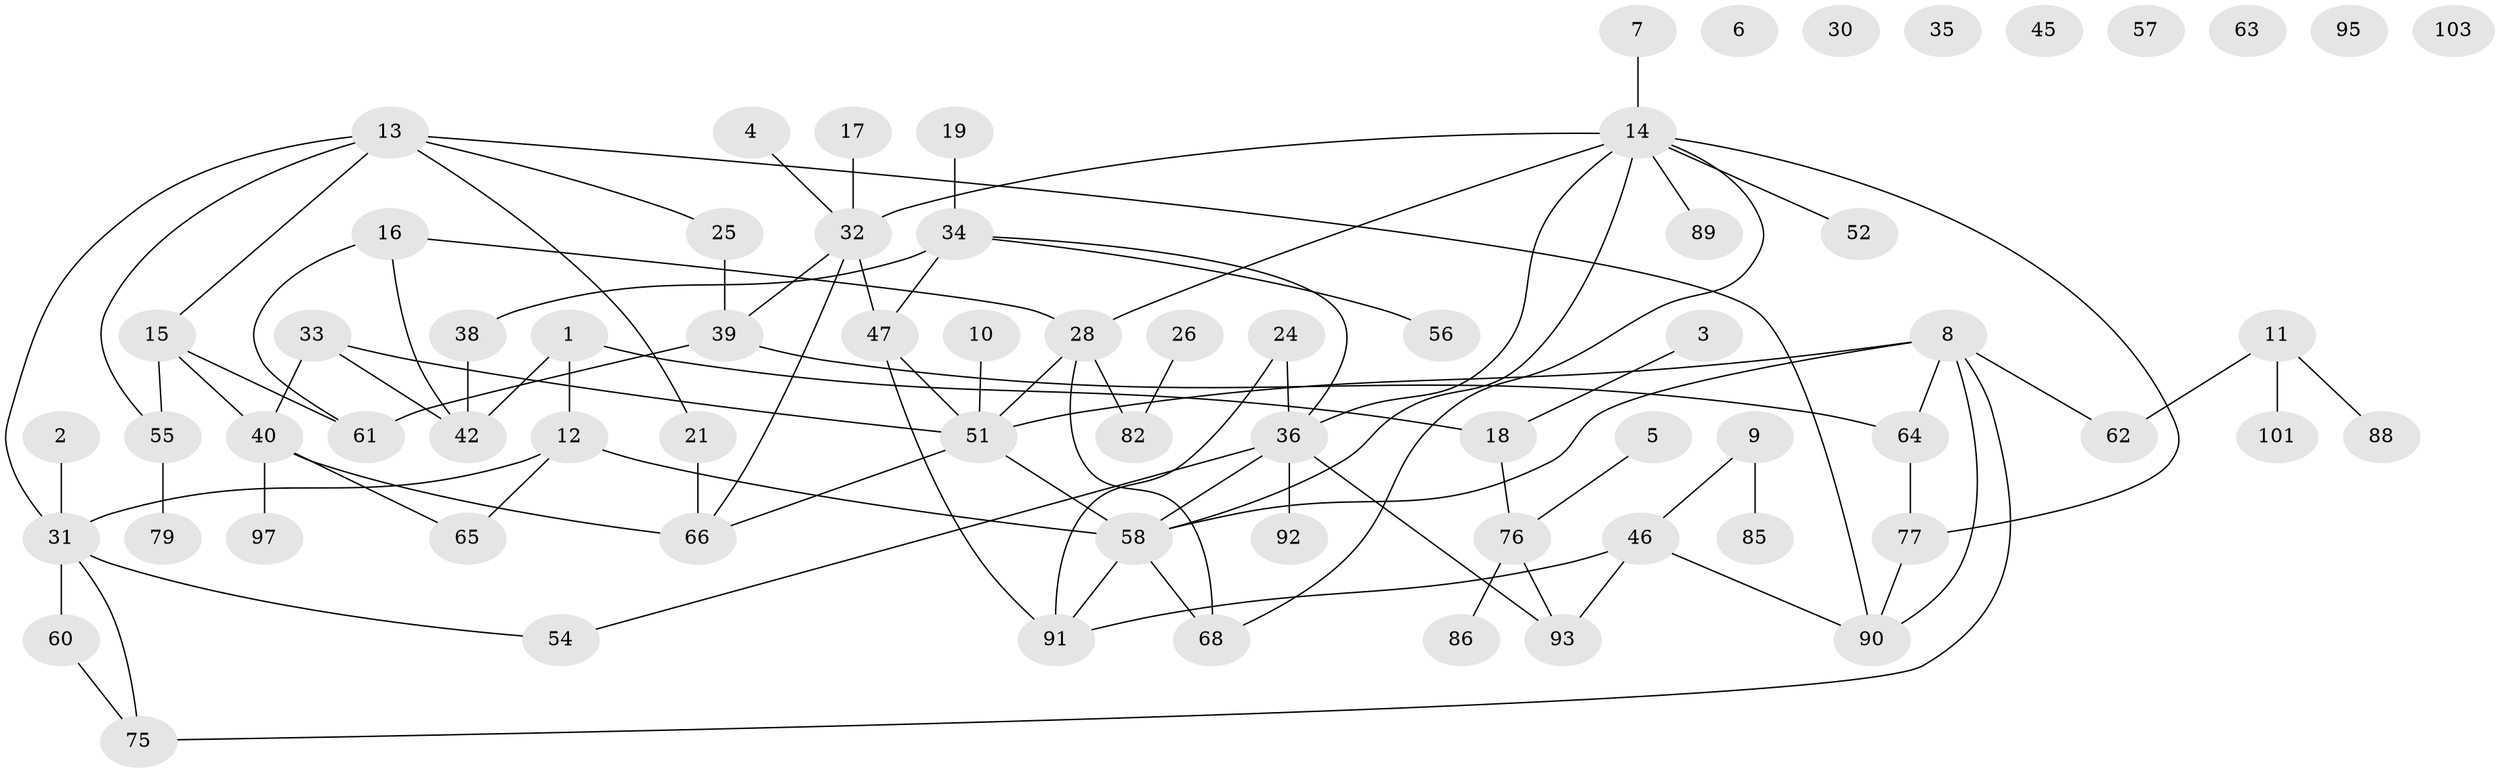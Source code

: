 // original degree distribution, {3: 0.24271844660194175, 1: 0.22330097087378642, 0: 0.07766990291262135, 4: 0.11650485436893204, 2: 0.22330097087378642, 5: 0.08737864077669903, 7: 0.009708737864077669, 6: 0.019417475728155338}
// Generated by graph-tools (version 1.1) at 2025/41/03/06/25 10:41:19]
// undirected, 70 vertices, 92 edges
graph export_dot {
graph [start="1"]
  node [color=gray90,style=filled];
  1 [super="+69"];
  2;
  3;
  4;
  5;
  6;
  7;
  8 [super="+27"];
  9;
  10;
  11 [super="+22"];
  12 [super="+29"];
  13 [super="+23"];
  14 [super="+53"];
  15 [super="+20"];
  16 [super="+37"];
  17;
  18 [super="+41"];
  19;
  21 [super="+98"];
  24 [super="+50"];
  25;
  26;
  28 [super="+71"];
  30;
  31 [super="+49"];
  32 [super="+59"];
  33 [super="+44"];
  34 [super="+48"];
  35;
  36 [super="+70"];
  38;
  39 [super="+43"];
  40 [super="+94"];
  42;
  45;
  46 [super="+72"];
  47 [super="+81"];
  51 [super="+87"];
  52;
  54;
  55 [super="+100"];
  56;
  57;
  58 [super="+73"];
  60 [super="+84"];
  61;
  62 [super="+80"];
  63;
  64;
  65;
  66 [super="+67"];
  68 [super="+74"];
  75;
  76 [super="+78"];
  77 [super="+83"];
  79;
  82;
  85 [super="+99"];
  86;
  88;
  89;
  90 [super="+102"];
  91 [super="+96"];
  92;
  93;
  95;
  97;
  101;
  103;
  1 -- 42;
  1 -- 18;
  1 -- 12;
  2 -- 31;
  3 -- 18;
  4 -- 32;
  5 -- 76;
  7 -- 14;
  8 -- 64;
  8 -- 90;
  8 -- 75;
  8 -- 51;
  8 -- 58;
  8 -- 62;
  9 -- 46;
  9 -- 85;
  10 -- 51;
  11 -- 62;
  11 -- 88;
  11 -- 101;
  12 -- 65;
  12 -- 31;
  12 -- 58;
  13 -- 21;
  13 -- 25;
  13 -- 90;
  13 -- 31;
  13 -- 15;
  13 -- 55;
  14 -- 52;
  14 -- 89;
  14 -- 32;
  14 -- 77;
  14 -- 36;
  14 -- 68;
  14 -- 58;
  14 -- 28;
  15 -- 40;
  15 -- 61;
  15 -- 55;
  16 -- 61;
  16 -- 28;
  16 -- 42;
  17 -- 32;
  18 -- 76;
  19 -- 34;
  21 -- 66 [weight=2];
  24 -- 91;
  24 -- 36;
  25 -- 39;
  26 -- 82;
  28 -- 68;
  28 -- 82;
  28 -- 51;
  31 -- 75;
  31 -- 54;
  31 -- 60;
  32 -- 39;
  32 -- 66;
  32 -- 47 [weight=2];
  33 -- 42;
  33 -- 51;
  33 -- 40;
  34 -- 36;
  34 -- 56;
  34 -- 38;
  34 -- 47 [weight=2];
  36 -- 54;
  36 -- 58;
  36 -- 93;
  36 -- 92;
  38 -- 42;
  39 -- 64;
  39 -- 61;
  40 -- 65;
  40 -- 97;
  40 -- 66;
  46 -- 93;
  46 -- 90;
  46 -- 91;
  47 -- 51;
  47 -- 91;
  51 -- 66;
  51 -- 58;
  55 -- 79;
  58 -- 68;
  58 -- 91;
  60 -- 75;
  64 -- 77;
  76 -- 86;
  76 -- 93;
  77 -- 90;
}
